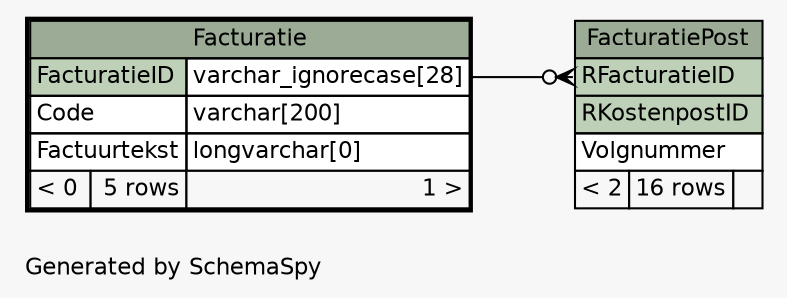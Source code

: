 // dot 2.40.1 on Linux 4.19.0-6-amd64
// SchemaSpy rev 590
digraph "oneDegreeRelationshipsDiagram" {
  graph [
    rankdir="RL"
    bgcolor="#f7f7f7"
    label="\nGenerated by SchemaSpy"
    labeljust="l"
    nodesep="0.18"
    ranksep="0.46"
    fontname="Helvetica"
    fontsize="11"
  ];
  node [
    fontname="Helvetica"
    fontsize="11"
    shape="plaintext"
  ];
  edge [
    arrowsize="0.8"
  ];
  "FacturatiePost":"RFacturatieID":w -> "Facturatie":"FacturatieID.type":e [arrowhead=none dir=back arrowtail=crowodot];
  "Facturatie" [
    label=<
    <TABLE BORDER="2" CELLBORDER="1" CELLSPACING="0" BGCOLOR="#ffffff">
      <TR><TD COLSPAN="3" BGCOLOR="#9bab96" ALIGN="CENTER">Facturatie</TD></TR>
      <TR><TD PORT="FacturatieID" COLSPAN="2" BGCOLOR="#bed1b8" ALIGN="LEFT">FacturatieID</TD><TD PORT="FacturatieID.type" ALIGN="LEFT">varchar_ignorecase[28]</TD></TR>
      <TR><TD PORT="Code" COLSPAN="2" ALIGN="LEFT">Code</TD><TD PORT="Code.type" ALIGN="LEFT">varchar[200]</TD></TR>
      <TR><TD PORT="Factuurtekst" COLSPAN="2" ALIGN="LEFT">Factuurtekst</TD><TD PORT="Factuurtekst.type" ALIGN="LEFT">longvarchar[0]</TD></TR>
      <TR><TD ALIGN="LEFT" BGCOLOR="#f7f7f7">&lt; 0</TD><TD ALIGN="RIGHT" BGCOLOR="#f7f7f7">5 rows</TD><TD ALIGN="RIGHT" BGCOLOR="#f7f7f7">1 &gt;</TD></TR>
    </TABLE>>
    URL="Facturatie.html"
    tooltip="Facturatie"
  ];
  "FacturatiePost" [
    label=<
    <TABLE BORDER="0" CELLBORDER="1" CELLSPACING="0" BGCOLOR="#ffffff">
      <TR><TD COLSPAN="3" BGCOLOR="#9bab96" ALIGN="CENTER">FacturatiePost</TD></TR>
      <TR><TD PORT="RFacturatieID" COLSPAN="3" BGCOLOR="#bed1b8" ALIGN="LEFT">RFacturatieID</TD></TR>
      <TR><TD PORT="RKostenpostID" COLSPAN="3" BGCOLOR="#bed1b8" ALIGN="LEFT">RKostenpostID</TD></TR>
      <TR><TD PORT="Volgnummer" COLSPAN="3" ALIGN="LEFT">Volgnummer</TD></TR>
      <TR><TD ALIGN="LEFT" BGCOLOR="#f7f7f7">&lt; 2</TD><TD ALIGN="RIGHT" BGCOLOR="#f7f7f7">16 rows</TD><TD ALIGN="RIGHT" BGCOLOR="#f7f7f7">  </TD></TR>
    </TABLE>>
    URL="FacturatiePost.html"
    tooltip="FacturatiePost"
  ];
}
